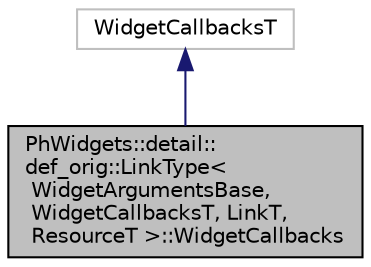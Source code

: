 digraph "PhWidgets::detail::def_orig::LinkType&lt; WidgetArgumentsBase, WidgetCallbacksT, LinkT, ResourceT &gt;::WidgetCallbacks"
{
  edge [fontname="Helvetica",fontsize="10",labelfontname="Helvetica",labelfontsize="10"];
  node [fontname="Helvetica",fontsize="10",shape=record];
  Node0 [label="PhWidgets::detail::\ldef_orig::LinkType\<\l WidgetArgumentsBase,\l WidgetCallbacksT, LinkT,\l ResourceT \>::WidgetCallbacks",height=0.2,width=0.4,color="black", fillcolor="grey75", style="filled", fontcolor="black"];
  Node1 -> Node0 [dir="back",color="midnightblue",fontsize="10",style="solid",fontname="Helvetica"];
  Node1 [label="WidgetCallbacksT",height=0.2,width=0.4,color="grey75", fillcolor="white", style="filled"];
}
